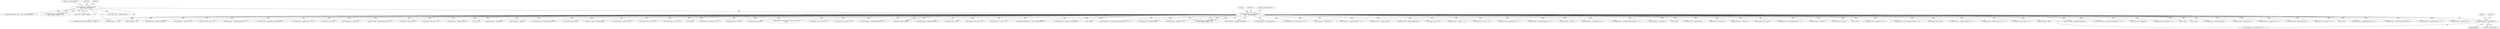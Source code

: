 digraph "0_Android_9d4853418ab2f754c2b63e091c29c5529b8b86ca_94@pointer" {
"1000922" [label="(Call,strcmp(*argv, \"--use-update-info\"))"];
"1000582" [label="(Call,strncmp(*argv, \"--transform-enable=\",\n sizeof \"--transform-enable\"))"];
"1000560" [label="(Call,strncmp(*argv, \"--transform-disable=\",\n sizeof \"--transform-disable\"))"];
"1001085" [label="(Call,5+*argv)"];
"1000679" [label="(Call,strcmp(*argv, \"--nogamma-threshold\") == 0)"];
"1000986" [label="(Call,strcmp(*argv, \"--calculations-follow-bit-depth\"))"];
"1000933" [label="(Call,strcmp(*argv, \"--use-input-precision\") == 0)"];
"1000757" [label="(Call,strcmp(*argv, \"--gamma-16-to-8\"))"];
"1000712" [label="(Call,strcmp(*argv, \"--nogamma-transform\"))"];
"1000603" [label="(Call,strcmp(*argv, \"--gamma\") == 0)"];
"1001239" [label="(Call,strcmp(*argv, \"--log8\") == 0)"];
"1000711" [label="(Call,strcmp(*argv, \"--nogamma-transform\") == 0)"];
"1000960" [label="(Call,strcmp(*argv, \"--calculations-use-input-precision\"))"];
"1000756" [label="(Call,strcmp(*argv, \"--gamma-16-to-8\") == 0)"];
"1001192" [label="(Call,strcmp(5+*argv, \"pc8\"))"];
"1001286" [label="(Call,strncmp(*argv, \"--option=\", 9))"];
"1000839" [label="(Call,strcmp(*argv, \"--nogamma-alpha-mode\") == 0)"];
"1001138" [label="(Call,strcmp(5+*argv, \"calc16\"))"];
"1001191" [label="(Call,strcmp(5+*argv, \"pc8\") == 0)"];
"1000585" [label="(Literal,\"--transform-enable=\")"];
"1000588" [label="(Literal,0)"];
"1000776" [label="(Call,strcmp(*argv, \"--nogamma-16-to-8\"))"];
"1001193" [label="(Call,5+*argv)"];
"1000725" [label="(Call,strcmp(*argv, \"--gamma-sbit\"))"];
"1001020" [label="(Call,strcmp(*argv, \"--sbitlow\"))"];
"1000947" [label="(Call,strcmp(*argv, \"--use-calculation-precision\"))"];
"1000563" [label="(Literal,\"--transform-disable=\")"];
"1001210" [label="(Call,strcmp(5+*argv, \"pc16\"))"];
"1000596" [label="(Call,*argv + sizeof \"--transform-enable\")"];
"1000922" [label="(Call,strcmp(*argv, \"--use-update-info\"))"];
"1001429" [label="(Call,safecat(command, sizeof command, cp, *argv))"];
"1000852" [label="(Call,strcmp(*argv, \"--expand16\") == 0)"];
"1001119" [label="(Call,strcmp(5+*argv, \"calc8\") == 0)"];
"1001262" [label="(Call,strcmp(*argv, \"--log16\") == 0)"];
"1001175" [label="(Call,5+*argv)"];
"1001002" [label="(Call,strcmp(*argv, \"--exhaustive\") == 0)"];
"1001073" [label="(Call,strncmp(*argv, \"--max\", 5))"];
"1001084" [label="(Call,strcmp(5+*argv, \"abs8\"))"];
"1000561" [label="(Call,*argv)"];
"1000564" [label="(Call,sizeof \"--transform-disable\")"];
"1000573" [label="(Call,transform_disable(*argv + sizeof \"--transform-disable\"))"];
"1001227" [label="(Call,fprintf(stderr, \"pngvalid: %s: unknown 'max' option\n\", *argv))"];
"1001173" [label="(Call,strcmp(5+*argv, \"out16\") == 0)"];
"1000559" [label="(Call,strncmp(*argv, \"--transform-disable=\",\n sizeof \"--transform-disable\") == 0)"];
"1001083" [label="(Call,strcmp(5+*argv, \"abs8\") == 0)"];
"1000807" [label="(Call,strcmp(*argv, \"--nogamma-background\") == 0)"];
"1000586" [label="(Call,sizeof \"--transform-enable\")"];
"1000680" [label="(Call,strcmp(*argv, \"--nogamma-threshold\"))"];
"1001049" [label="(Call,strcmp(*argv, \"--touch\"))"];
"1001155" [label="(Call,strcmp(5+*argv, \"out8\") == 0)"];
"1001048" [label="(Call,strcmp(*argv, \"--touch\") == 0)"];
"1000595" [label="(Call,transform_enable(*argv + sizeof \"--transform-enable\"))"];
"1000973" [label="(Call,strcmp(*argv, \"--assume-16-bit-calculations\"))"];
"1001121" [label="(Call,5+*argv)"];
"1000959" [label="(Call,strcmp(*argv, \"--calculations-use-input-precision\") == 0)"];
"1000661" [label="(Call,strcmp(*argv, \"--gamma-threshold\"))"];
"1000647" [label="(Call,strcmp(*argv, \"--nogamma\") == 0)"];
"1000581" [label="(Call,strncmp(*argv, \"--transform-enable=\",\n sizeof \"--transform-enable\") == 0)"];
"1000808" [label="(Call,strcmp(*argv, \"--nogamma-background\"))"];
"1000934" [label="(Call,strcmp(*argv, \"--use-input-precision\"))"];
"1000926" [label="(Literal,0)"];
"1000906" [label="(Call,strcmp(*argv, \"--progressive-read\") == 0)"];
"1000866" [label="(Call,strcmp(*argv, \"--noexpand16\"))"];
"1000660" [label="(Call,strcmp(*argv, \"--gamma-threshold\") == 0)"];
"1000907" [label="(Call,strcmp(*argv, \"--progressive-read\"))"];
"1000789" [label="(Call,strcmp(*argv, \"--gamma-background\"))"];
"1000583" [label="(Call,*argv)"];
"1001120" [label="(Call,strcmp(5+*argv, \"calc8\"))"];
"1001019" [label="(Call,strcmp(*argv, \"--sbitlow\") == 0)"];
"1001209" [label="(Call,strcmp(5+*argv, \"pc16\") == 0)"];
"1000925" [label="(Literal,\"--use-update-info\")"];
"1000743" [label="(Call,strcmp(*argv, \"--nogamma-sbit\") == 0)"];
"1000788" [label="(Call,strcmp(*argv, \"--gamma-background\") == 0)"];
"1000923" [label="(Call,*argv)"];
"1000604" [label="(Call,strcmp(*argv, \"--gamma\"))"];
"1000878" [label="(Call,strcmp(*argv, \"--more-gammas\") == 0)"];
"1000985" [label="(Call,strcmp(*argv, \"--calculations-follow-bit-depth\") == 0)"];
"1000566" [label="(Literal,0)"];
"1000892" [label="(Call,strcmp(*argv, \"--all-gammas\"))"];
"1001139" [label="(Call,5+*argv)"];
"1001841" [label="(MethodReturn,int)"];
"1000373" [label="(Call,strcmp(*argv, \"-v\") == 0)"];
"1000744" [label="(Call,strcmp(*argv, \"--nogamma-sbit\"))"];
"1001102" [label="(Call,strcmp(5+*argv, \"abs16\"))"];
"1001003" [label="(Call,strcmp(*argv, \"--exhaustive\"))"];
"1001174" [label="(Call,strcmp(5+*argv, \"out16\"))"];
"1000820" [label="(Call,strcmp(*argv, \"--gamma-alpha-mode\") == 0)"];
"1000374" [label="(Call,strcmp(*argv, \"-v\"))"];
"1000853" [label="(Call,strcmp(*argv, \"--expand16\"))"];
"1001263" [label="(Call,strcmp(*argv, \"--log16\"))"];
"1001157" [label="(Call,5+*argv)"];
"1000865" [label="(Call,strcmp(*argv, \"--noexpand16\") == 0)"];
"1000946" [label="(Call,strcmp(*argv, \"--use-calculation-precision\") == 0)"];
"1001156" [label="(Call,strcmp(5+*argv, \"out8\"))"];
"1000692" [label="(Call,strcmp(*argv, \"--gamma-transform\") == 0)"];
"1000775" [label="(Call,strcmp(*argv, \"--nogamma-16-to-8\") == 0)"];
"1001137" [label="(Call,strcmp(5+*argv, \"calc16\") == 0)"];
"1000560" [label="(Call,strncmp(*argv, \"--transform-disable=\",\n sizeof \"--transform-disable\"))"];
"1001240" [label="(Call,strcmp(*argv, \"--log8\"))"];
"1000582" [label="(Call,strncmp(*argv, \"--transform-enable=\",\n sizeof \"--transform-enable\"))"];
"1000921" [label="(Call,strcmp(*argv, \"--use-update-info\") == 0)"];
"1000840" [label="(Call,strcmp(*argv, \"--nogamma-alpha-mode\"))"];
"1000574" [label="(Call,*argv + sizeof \"--transform-disable\")"];
"1000972" [label="(Call,strcmp(*argv, \"--assume-16-bit-calculations\") == 0)"];
"1000648" [label="(Call,strcmp(*argv, \"--nogamma\"))"];
"1000891" [label="(Call,strcmp(*argv, \"--all-gammas\") == 0)"];
"1001211" [label="(Call,5+*argv)"];
"1001103" [label="(Call,5+*argv)"];
"1000821" [label="(Call,strcmp(*argv, \"--gamma-alpha-mode\"))"];
"1000879" [label="(Call,strcmp(*argv, \"--more-gammas\"))"];
"1000724" [label="(Call,strcmp(*argv, \"--gamma-sbit\") == 0)"];
"1000693" [label="(Call,strcmp(*argv, \"--gamma-transform\"))"];
"1001101" [label="(Call,strcmp(5+*argv, \"abs16\") == 0)"];
"1000922" -> "1000921"  [label="AST: "];
"1000922" -> "1000925"  [label="CFG: "];
"1000923" -> "1000922"  [label="AST: "];
"1000925" -> "1000922"  [label="AST: "];
"1000926" -> "1000922"  [label="CFG: "];
"1000922" -> "1001841"  [label="DDG: "];
"1000582" -> "1000922"  [label="DDG: "];
"1000582" -> "1000581"  [label="AST: "];
"1000582" -> "1000586"  [label="CFG: "];
"1000583" -> "1000582"  [label="AST: "];
"1000585" -> "1000582"  [label="AST: "];
"1000586" -> "1000582"  [label="AST: "];
"1000588" -> "1000582"  [label="CFG: "];
"1000582" -> "1000373"  [label="DDG: "];
"1000582" -> "1000374"  [label="DDG: "];
"1000582" -> "1000581"  [label="DDG: "];
"1000582" -> "1000581"  [label="DDG: "];
"1000560" -> "1000582"  [label="DDG: "];
"1000582" -> "1000595"  [label="DDG: "];
"1000582" -> "1000596"  [label="DDG: "];
"1000582" -> "1000603"  [label="DDG: "];
"1000582" -> "1000604"  [label="DDG: "];
"1000582" -> "1000647"  [label="DDG: "];
"1000582" -> "1000648"  [label="DDG: "];
"1000582" -> "1000660"  [label="DDG: "];
"1000582" -> "1000661"  [label="DDG: "];
"1000582" -> "1000679"  [label="DDG: "];
"1000582" -> "1000680"  [label="DDG: "];
"1000582" -> "1000692"  [label="DDG: "];
"1000582" -> "1000693"  [label="DDG: "];
"1000582" -> "1000711"  [label="DDG: "];
"1000582" -> "1000712"  [label="DDG: "];
"1000582" -> "1000724"  [label="DDG: "];
"1000582" -> "1000725"  [label="DDG: "];
"1000582" -> "1000743"  [label="DDG: "];
"1000582" -> "1000744"  [label="DDG: "];
"1000582" -> "1000756"  [label="DDG: "];
"1000582" -> "1000757"  [label="DDG: "];
"1000582" -> "1000775"  [label="DDG: "];
"1000582" -> "1000776"  [label="DDG: "];
"1000582" -> "1000788"  [label="DDG: "];
"1000582" -> "1000789"  [label="DDG: "];
"1000582" -> "1000807"  [label="DDG: "];
"1000582" -> "1000808"  [label="DDG: "];
"1000582" -> "1000820"  [label="DDG: "];
"1000582" -> "1000821"  [label="DDG: "];
"1000582" -> "1000839"  [label="DDG: "];
"1000582" -> "1000840"  [label="DDG: "];
"1000582" -> "1000852"  [label="DDG: "];
"1000582" -> "1000853"  [label="DDG: "];
"1000582" -> "1000865"  [label="DDG: "];
"1000582" -> "1000866"  [label="DDG: "];
"1000582" -> "1000878"  [label="DDG: "];
"1000582" -> "1000879"  [label="DDG: "];
"1000582" -> "1000891"  [label="DDG: "];
"1000582" -> "1000892"  [label="DDG: "];
"1000582" -> "1000906"  [label="DDG: "];
"1000582" -> "1000907"  [label="DDG: "];
"1000582" -> "1000921"  [label="DDG: "];
"1000582" -> "1000933"  [label="DDG: "];
"1000582" -> "1000934"  [label="DDG: "];
"1000582" -> "1000946"  [label="DDG: "];
"1000582" -> "1000947"  [label="DDG: "];
"1000582" -> "1000959"  [label="DDG: "];
"1000582" -> "1000960"  [label="DDG: "];
"1000582" -> "1000972"  [label="DDG: "];
"1000582" -> "1000973"  [label="DDG: "];
"1000582" -> "1000985"  [label="DDG: "];
"1000582" -> "1000986"  [label="DDG: "];
"1000582" -> "1001002"  [label="DDG: "];
"1000582" -> "1001003"  [label="DDG: "];
"1000582" -> "1001019"  [label="DDG: "];
"1000582" -> "1001020"  [label="DDG: "];
"1000582" -> "1001048"  [label="DDG: "];
"1000582" -> "1001049"  [label="DDG: "];
"1000582" -> "1001073"  [label="DDG: "];
"1000582" -> "1001083"  [label="DDG: "];
"1000582" -> "1001084"  [label="DDG: "];
"1000582" -> "1001085"  [label="DDG: "];
"1000582" -> "1001101"  [label="DDG: "];
"1000582" -> "1001102"  [label="DDG: "];
"1000582" -> "1001103"  [label="DDG: "];
"1000582" -> "1001119"  [label="DDG: "];
"1000582" -> "1001120"  [label="DDG: "];
"1000582" -> "1001121"  [label="DDG: "];
"1000582" -> "1001137"  [label="DDG: "];
"1000582" -> "1001138"  [label="DDG: "];
"1000582" -> "1001139"  [label="DDG: "];
"1000582" -> "1001155"  [label="DDG: "];
"1000582" -> "1001156"  [label="DDG: "];
"1000582" -> "1001157"  [label="DDG: "];
"1000582" -> "1001173"  [label="DDG: "];
"1000582" -> "1001174"  [label="DDG: "];
"1000582" -> "1001175"  [label="DDG: "];
"1000582" -> "1001191"  [label="DDG: "];
"1000582" -> "1001192"  [label="DDG: "];
"1000582" -> "1001193"  [label="DDG: "];
"1000582" -> "1001209"  [label="DDG: "];
"1000582" -> "1001210"  [label="DDG: "];
"1000582" -> "1001211"  [label="DDG: "];
"1000582" -> "1001227"  [label="DDG: "];
"1000582" -> "1001239"  [label="DDG: "];
"1000582" -> "1001240"  [label="DDG: "];
"1000582" -> "1001262"  [label="DDG: "];
"1000582" -> "1001263"  [label="DDG: "];
"1000582" -> "1001286"  [label="DDG: "];
"1000582" -> "1001429"  [label="DDG: "];
"1000560" -> "1000559"  [label="AST: "];
"1000560" -> "1000564"  [label="CFG: "];
"1000561" -> "1000560"  [label="AST: "];
"1000563" -> "1000560"  [label="AST: "];
"1000564" -> "1000560"  [label="AST: "];
"1000566" -> "1000560"  [label="CFG: "];
"1000560" -> "1000373"  [label="DDG: "];
"1000560" -> "1000374"  [label="DDG: "];
"1000560" -> "1000559"  [label="DDG: "];
"1000560" -> "1000559"  [label="DDG: "];
"1000560" -> "1000573"  [label="DDG: "];
"1000560" -> "1000574"  [label="DDG: "];
"1000560" -> "1001429"  [label="DDG: "];
}
